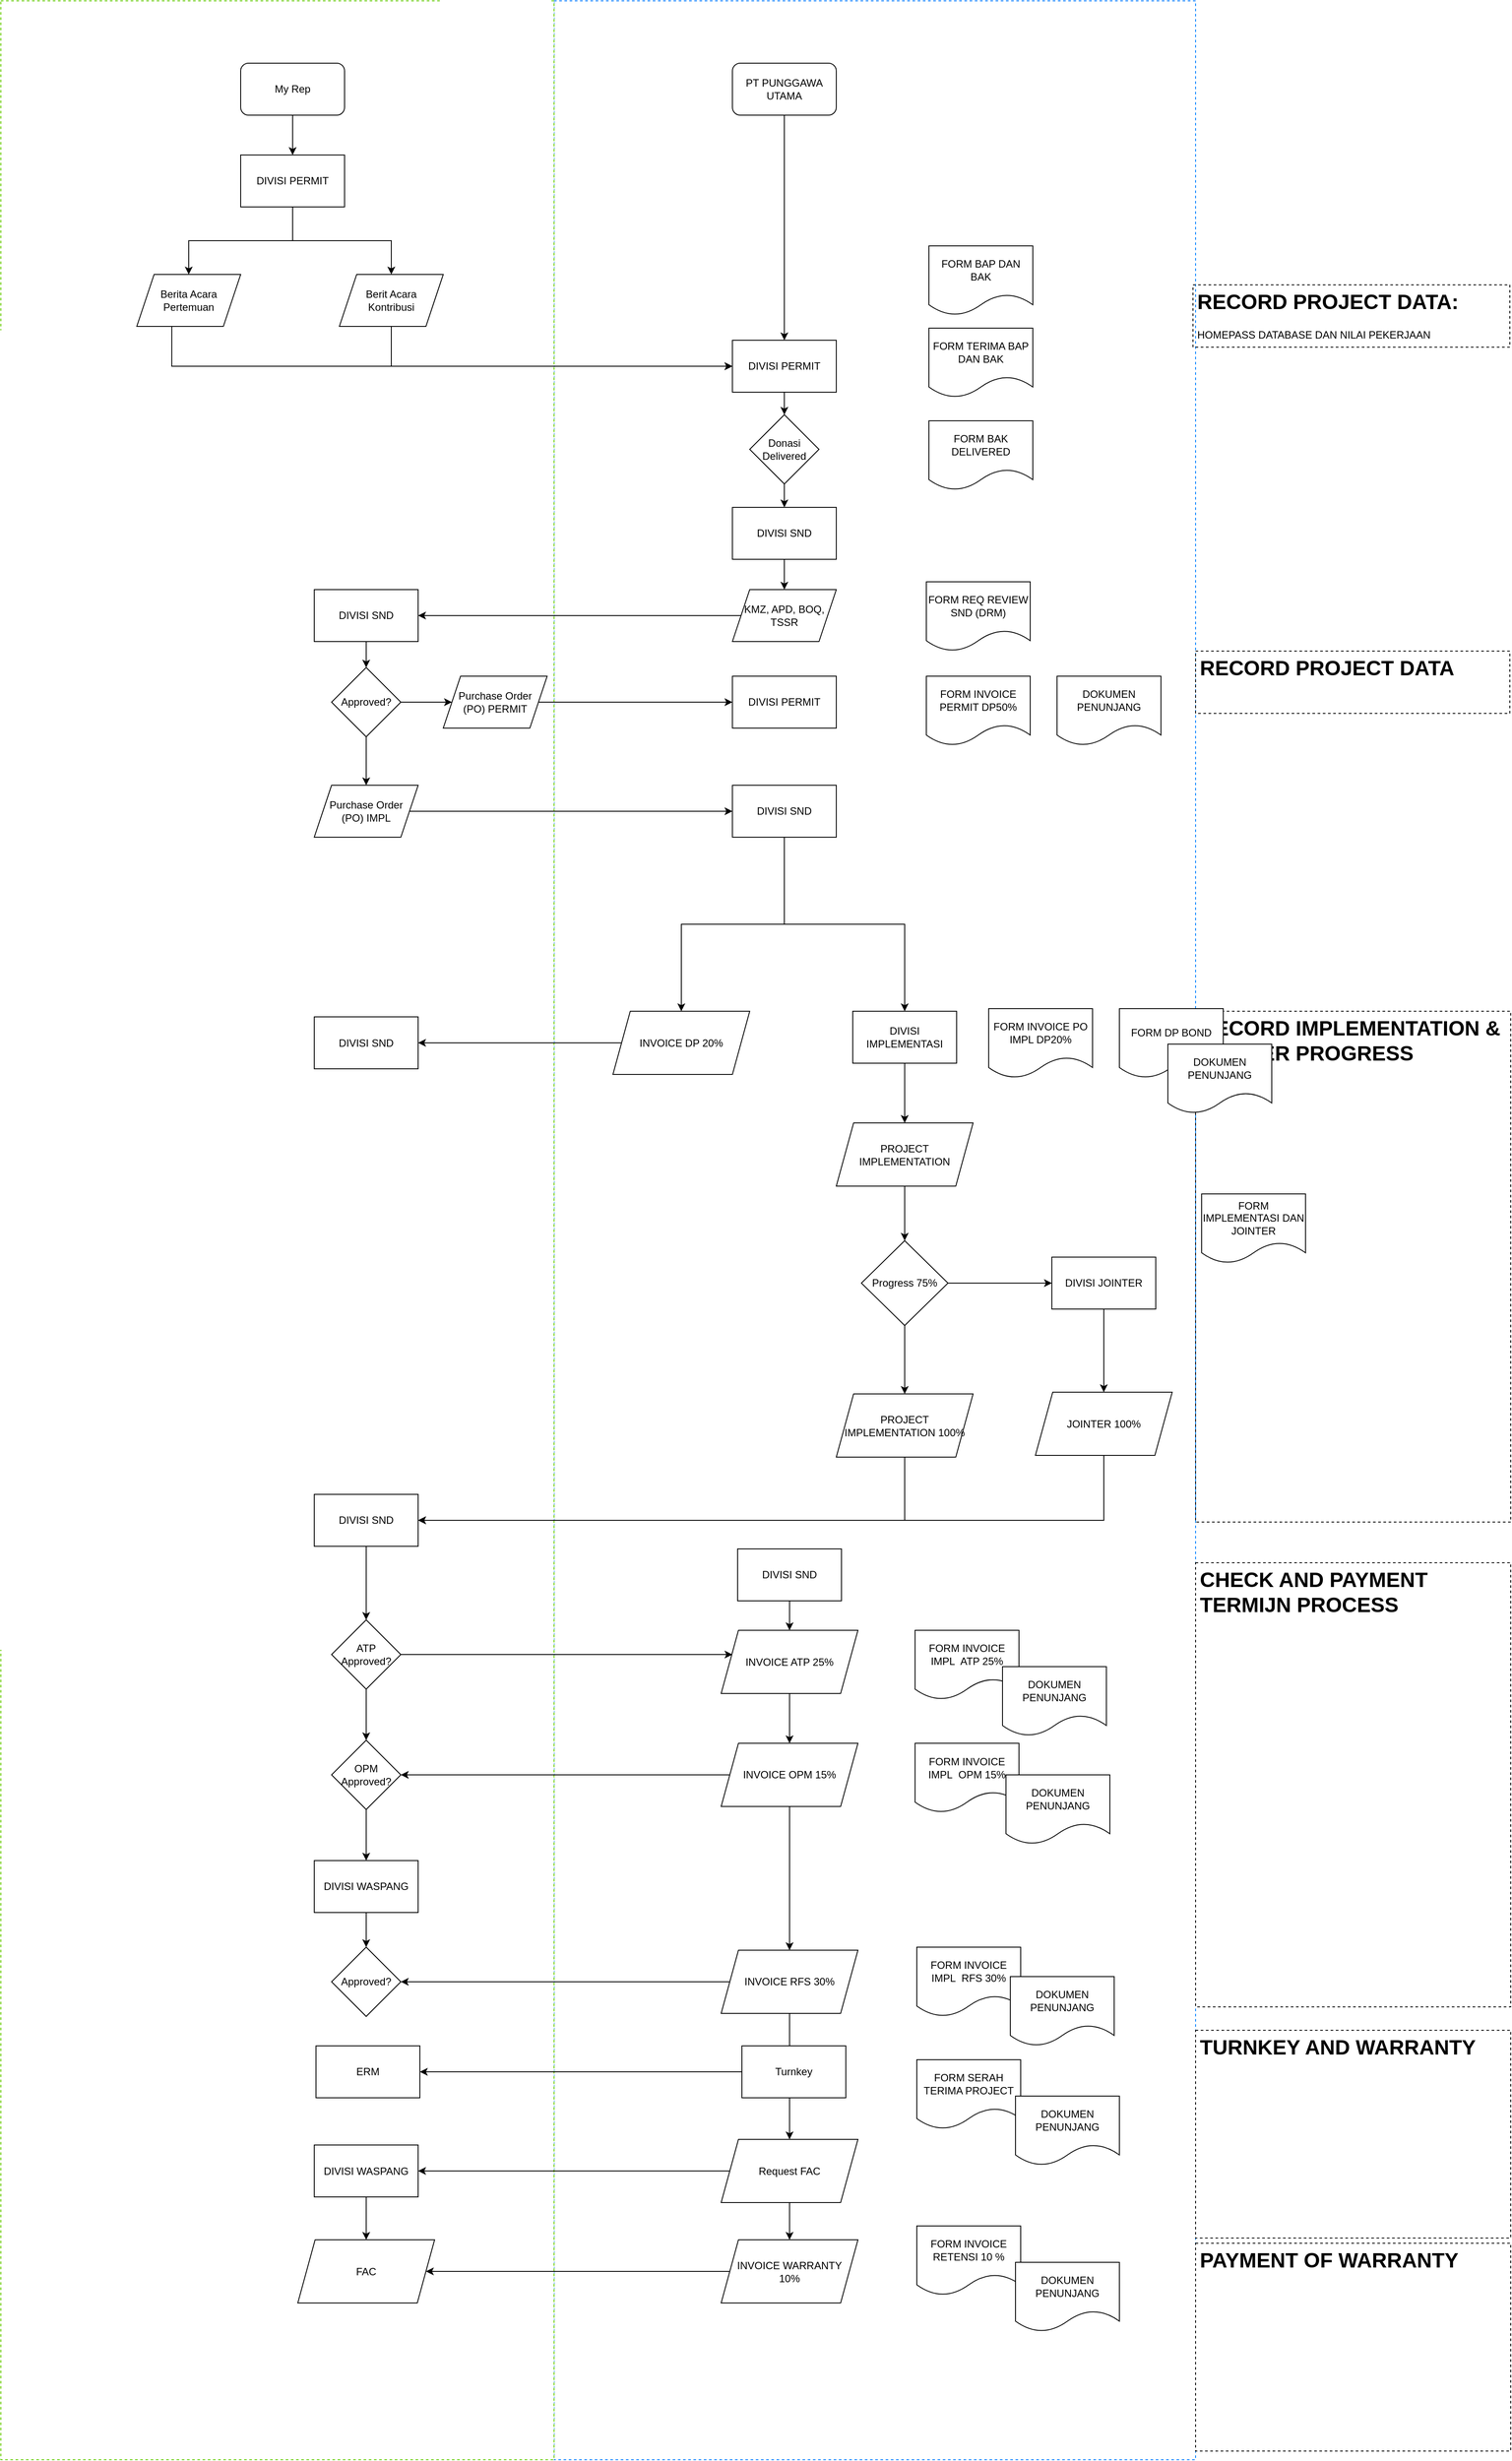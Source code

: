 <mxfile version="20.6.0" type="github">
  <diagram id="zwPZa73-P1lnx8H_J387" name="Halaman-1">
    <mxGraphModel dx="1662" dy="794" grid="0" gridSize="10" guides="1" tooltips="1" connect="1" arrows="1" fold="1" page="1" pageScale="1" pageWidth="3300" pageHeight="4681" math="0" shadow="0">
      <root>
        <mxCell id="0" />
        <mxCell id="1" parent="0" />
        <mxCell id="J3kGW9BiTOBQ8gQxE3yy-112" value="" style="rounded=0;whiteSpace=wrap;html=1;dashed=1;strokeColor=#007FFF;" parent="1" vertex="1">
          <mxGeometry x="1251" y="23" width="741" height="2840" as="geometry" />
        </mxCell>
        <mxCell id="J3kGW9BiTOBQ8gQxE3yy-111" value="" style="rounded=0;whiteSpace=wrap;html=1;dashed=1;strokeColor=#66CC00;" parent="1" vertex="1">
          <mxGeometry x="612" y="23" width="639" height="2840" as="geometry" />
        </mxCell>
        <mxCell id="J3kGW9BiTOBQ8gQxE3yy-14" style="edgeStyle=orthogonalEdgeStyle;rounded=0;orthogonalLoop=1;jettySize=auto;html=1;" parent="1" source="J3kGW9BiTOBQ8gQxE3yy-1" target="J3kGW9BiTOBQ8gQxE3yy-4" edge="1">
          <mxGeometry relative="1" as="geometry" />
        </mxCell>
        <mxCell id="J3kGW9BiTOBQ8gQxE3yy-1" value="My Rep" style="rounded=1;whiteSpace=wrap;html=1;" parent="1" vertex="1">
          <mxGeometry x="889" y="95" width="120" height="60" as="geometry" />
        </mxCell>
        <mxCell id="J3kGW9BiTOBQ8gQxE3yy-20" style="edgeStyle=orthogonalEdgeStyle;rounded=0;orthogonalLoop=1;jettySize=auto;html=1;" parent="1" source="J3kGW9BiTOBQ8gQxE3yy-2" target="J3kGW9BiTOBQ8gQxE3yy-7" edge="1">
          <mxGeometry relative="1" as="geometry" />
        </mxCell>
        <mxCell id="J3kGW9BiTOBQ8gQxE3yy-2" value="PT PUNGGAWA UTAMA" style="rounded=1;whiteSpace=wrap;html=1;" parent="1" vertex="1">
          <mxGeometry x="1457" y="95" width="120" height="60" as="geometry" />
        </mxCell>
        <mxCell id="J3kGW9BiTOBQ8gQxE3yy-12" style="edgeStyle=orthogonalEdgeStyle;rounded=0;orthogonalLoop=1;jettySize=auto;html=1;" parent="1" source="J3kGW9BiTOBQ8gQxE3yy-4" target="J3kGW9BiTOBQ8gQxE3yy-11" edge="1">
          <mxGeometry relative="1" as="geometry" />
        </mxCell>
        <mxCell id="J3kGW9BiTOBQ8gQxE3yy-17" style="edgeStyle=orthogonalEdgeStyle;rounded=0;orthogonalLoop=1;jettySize=auto;html=1;" parent="1" source="J3kGW9BiTOBQ8gQxE3yy-4" target="J3kGW9BiTOBQ8gQxE3yy-16" edge="1">
          <mxGeometry relative="1" as="geometry" />
        </mxCell>
        <mxCell id="J3kGW9BiTOBQ8gQxE3yy-4" value="DIVISI PERMIT" style="rounded=0;whiteSpace=wrap;html=1;" parent="1" vertex="1">
          <mxGeometry x="889" y="201" width="120" height="60" as="geometry" />
        </mxCell>
        <mxCell id="J3kGW9BiTOBQ8gQxE3yy-22" style="edgeStyle=orthogonalEdgeStyle;rounded=0;orthogonalLoop=1;jettySize=auto;html=1;" parent="1" source="J3kGW9BiTOBQ8gQxE3yy-7" target="J3kGW9BiTOBQ8gQxE3yy-21" edge="1">
          <mxGeometry relative="1" as="geometry" />
        </mxCell>
        <mxCell id="J3kGW9BiTOBQ8gQxE3yy-7" value="DIVISI PERMIT" style="rounded=0;whiteSpace=wrap;html=1;" parent="1" vertex="1">
          <mxGeometry x="1457" y="415" width="120" height="60" as="geometry" />
        </mxCell>
        <mxCell id="J3kGW9BiTOBQ8gQxE3yy-25" style="edgeStyle=orthogonalEdgeStyle;rounded=0;orthogonalLoop=1;jettySize=auto;html=1;" parent="1" source="J3kGW9BiTOBQ8gQxE3yy-8" target="J3kGW9BiTOBQ8gQxE3yy-24" edge="1">
          <mxGeometry relative="1" as="geometry" />
        </mxCell>
        <mxCell id="J3kGW9BiTOBQ8gQxE3yy-8" value="DIVISI SND" style="rounded=0;whiteSpace=wrap;html=1;" parent="1" vertex="1">
          <mxGeometry x="1457" y="608" width="120" height="60" as="geometry" />
        </mxCell>
        <mxCell id="J3kGW9BiTOBQ8gQxE3yy-42" style="edgeStyle=orthogonalEdgeStyle;rounded=0;orthogonalLoop=1;jettySize=auto;html=1;" parent="1" edge="1">
          <mxGeometry relative="1" as="geometry">
            <mxPoint x="2358" y="2140" as="sourcePoint" />
          </mxGeometry>
        </mxCell>
        <mxCell id="J3kGW9BiTOBQ8gQxE3yy-18" style="edgeStyle=orthogonalEdgeStyle;rounded=0;orthogonalLoop=1;jettySize=auto;html=1;entryX=0;entryY=0.5;entryDx=0;entryDy=0;exitX=0.337;exitY=0.989;exitDx=0;exitDy=0;exitPerimeter=0;" parent="1" source="J3kGW9BiTOBQ8gQxE3yy-11" target="J3kGW9BiTOBQ8gQxE3yy-7" edge="1">
          <mxGeometry relative="1" as="geometry" />
        </mxCell>
        <mxCell id="J3kGW9BiTOBQ8gQxE3yy-11" value="Berita Acara Pertemuan" style="shape=parallelogram;perimeter=parallelogramPerimeter;whiteSpace=wrap;html=1;fixedSize=1;" parent="1" vertex="1">
          <mxGeometry x="769" y="339" width="120" height="60" as="geometry" />
        </mxCell>
        <mxCell id="J3kGW9BiTOBQ8gQxE3yy-19" style="edgeStyle=orthogonalEdgeStyle;rounded=0;orthogonalLoop=1;jettySize=auto;html=1;entryX=0;entryY=0.5;entryDx=0;entryDy=0;exitX=0.5;exitY=1;exitDx=0;exitDy=0;" parent="1" source="J3kGW9BiTOBQ8gQxE3yy-16" target="J3kGW9BiTOBQ8gQxE3yy-7" edge="1">
          <mxGeometry relative="1" as="geometry" />
        </mxCell>
        <mxCell id="J3kGW9BiTOBQ8gQxE3yy-16" value="Berit Acara&lt;br&gt;Kontribusi" style="shape=parallelogram;perimeter=parallelogramPerimeter;whiteSpace=wrap;html=1;fixedSize=1;" parent="1" vertex="1">
          <mxGeometry x="1003" y="339" width="120" height="60" as="geometry" />
        </mxCell>
        <mxCell id="J3kGW9BiTOBQ8gQxE3yy-23" style="edgeStyle=orthogonalEdgeStyle;rounded=0;orthogonalLoop=1;jettySize=auto;html=1;" parent="1" source="J3kGW9BiTOBQ8gQxE3yy-21" target="J3kGW9BiTOBQ8gQxE3yy-8" edge="1">
          <mxGeometry relative="1" as="geometry" />
        </mxCell>
        <mxCell id="J3kGW9BiTOBQ8gQxE3yy-21" value="Donasi Delivered" style="rhombus;whiteSpace=wrap;html=1;" parent="1" vertex="1">
          <mxGeometry x="1477" y="501" width="80" height="80" as="geometry" />
        </mxCell>
        <mxCell id="J3kGW9BiTOBQ8gQxE3yy-27" style="edgeStyle=orthogonalEdgeStyle;rounded=0;orthogonalLoop=1;jettySize=auto;html=1;" parent="1" source="J3kGW9BiTOBQ8gQxE3yy-24" target="J3kGW9BiTOBQ8gQxE3yy-26" edge="1">
          <mxGeometry relative="1" as="geometry" />
        </mxCell>
        <mxCell id="J3kGW9BiTOBQ8gQxE3yy-24" value="KMZ, APD, BOQ, TSSR" style="shape=parallelogram;perimeter=parallelogramPerimeter;whiteSpace=wrap;html=1;fixedSize=1;" parent="1" vertex="1">
          <mxGeometry x="1457" y="703" width="120" height="60" as="geometry" />
        </mxCell>
        <mxCell id="J3kGW9BiTOBQ8gQxE3yy-30" style="edgeStyle=orthogonalEdgeStyle;rounded=0;orthogonalLoop=1;jettySize=auto;html=1;" parent="1" source="J3kGW9BiTOBQ8gQxE3yy-26" target="J3kGW9BiTOBQ8gQxE3yy-28" edge="1">
          <mxGeometry relative="1" as="geometry" />
        </mxCell>
        <mxCell id="J3kGW9BiTOBQ8gQxE3yy-26" value="DIVISI SND" style="rounded=0;whiteSpace=wrap;html=1;" parent="1" vertex="1">
          <mxGeometry x="974" y="703" width="120" height="60" as="geometry" />
        </mxCell>
        <mxCell id="J3kGW9BiTOBQ8gQxE3yy-31" style="edgeStyle=orthogonalEdgeStyle;rounded=0;orthogonalLoop=1;jettySize=auto;html=1;" parent="1" source="J3kGW9BiTOBQ8gQxE3yy-28" target="J3kGW9BiTOBQ8gQxE3yy-29" edge="1">
          <mxGeometry relative="1" as="geometry" />
        </mxCell>
        <mxCell id="J3kGW9BiTOBQ8gQxE3yy-121" style="edgeStyle=orthogonalEdgeStyle;rounded=0;orthogonalLoop=1;jettySize=auto;html=1;entryX=0;entryY=0.5;entryDx=0;entryDy=0;" parent="1" source="J3kGW9BiTOBQ8gQxE3yy-28" target="J3kGW9BiTOBQ8gQxE3yy-120" edge="1">
          <mxGeometry relative="1" as="geometry" />
        </mxCell>
        <mxCell id="J3kGW9BiTOBQ8gQxE3yy-28" value="Approved?" style="rhombus;whiteSpace=wrap;html=1;" parent="1" vertex="1">
          <mxGeometry x="994" y="793" width="80" height="80" as="geometry" />
        </mxCell>
        <mxCell id="J3kGW9BiTOBQ8gQxE3yy-35" style="edgeStyle=orthogonalEdgeStyle;rounded=0;orthogonalLoop=1;jettySize=auto;html=1;entryX=0;entryY=0.5;entryDx=0;entryDy=0;" parent="1" source="J3kGW9BiTOBQ8gQxE3yy-29" target="J3kGW9BiTOBQ8gQxE3yy-34" edge="1">
          <mxGeometry relative="1" as="geometry" />
        </mxCell>
        <mxCell id="J3kGW9BiTOBQ8gQxE3yy-29" value="Purchase Order&lt;br&gt;(PO) IMPL" style="shape=parallelogram;perimeter=parallelogramPerimeter;whiteSpace=wrap;html=1;fixedSize=1;" parent="1" vertex="1">
          <mxGeometry x="974" y="929" width="120" height="60" as="geometry" />
        </mxCell>
        <mxCell id="J3kGW9BiTOBQ8gQxE3yy-44" style="edgeStyle=orthogonalEdgeStyle;rounded=0;orthogonalLoop=1;jettySize=auto;html=1;" parent="1" source="J3kGW9BiTOBQ8gQxE3yy-34" target="J3kGW9BiTOBQ8gQxE3yy-43" edge="1">
          <mxGeometry relative="1" as="geometry" />
        </mxCell>
        <mxCell id="J3kGW9BiTOBQ8gQxE3yy-50" style="edgeStyle=orthogonalEdgeStyle;rounded=0;orthogonalLoop=1;jettySize=auto;html=1;exitX=0.5;exitY=1;exitDx=0;exitDy=0;" parent="1" source="J3kGW9BiTOBQ8gQxE3yy-34" target="J3kGW9BiTOBQ8gQxE3yy-49" edge="1">
          <mxGeometry relative="1" as="geometry" />
        </mxCell>
        <mxCell id="J3kGW9BiTOBQ8gQxE3yy-34" value="DIVISI SND" style="rounded=0;whiteSpace=wrap;html=1;" parent="1" vertex="1">
          <mxGeometry x="1457" y="929" width="120" height="60" as="geometry" />
        </mxCell>
        <mxCell id="J3kGW9BiTOBQ8gQxE3yy-46" style="edgeStyle=orthogonalEdgeStyle;rounded=0;orthogonalLoop=1;jettySize=auto;html=1;" parent="1" source="J3kGW9BiTOBQ8gQxE3yy-43" target="J3kGW9BiTOBQ8gQxE3yy-45" edge="1">
          <mxGeometry relative="1" as="geometry" />
        </mxCell>
        <mxCell id="J3kGW9BiTOBQ8gQxE3yy-43" value="INVOICE DP 20%" style="shape=parallelogram;perimeter=parallelogramPerimeter;whiteSpace=wrap;html=1;fixedSize=1;" parent="1" vertex="1">
          <mxGeometry x="1319" y="1190" width="158" height="73" as="geometry" />
        </mxCell>
        <mxCell id="J3kGW9BiTOBQ8gQxE3yy-45" value="DIVISI SND" style="rounded=0;whiteSpace=wrap;html=1;" parent="1" vertex="1">
          <mxGeometry x="974" y="1196.5" width="120" height="60" as="geometry" />
        </mxCell>
        <mxCell id="J3kGW9BiTOBQ8gQxE3yy-54" style="edgeStyle=orthogonalEdgeStyle;rounded=0;orthogonalLoop=1;jettySize=auto;html=1;" parent="1" source="J3kGW9BiTOBQ8gQxE3yy-49" target="J3kGW9BiTOBQ8gQxE3yy-53" edge="1">
          <mxGeometry relative="1" as="geometry" />
        </mxCell>
        <mxCell id="J3kGW9BiTOBQ8gQxE3yy-49" value="DIVISI IMPLEMENTASI" style="rounded=0;whiteSpace=wrap;html=1;" parent="1" vertex="1">
          <mxGeometry x="1596" y="1190" width="120" height="60" as="geometry" />
        </mxCell>
        <mxCell id="J3kGW9BiTOBQ8gQxE3yy-56" style="edgeStyle=orthogonalEdgeStyle;rounded=0;orthogonalLoop=1;jettySize=auto;html=1;" parent="1" source="J3kGW9BiTOBQ8gQxE3yy-53" target="J3kGW9BiTOBQ8gQxE3yy-55" edge="1">
          <mxGeometry relative="1" as="geometry" />
        </mxCell>
        <mxCell id="J3kGW9BiTOBQ8gQxE3yy-53" value="PROJECT IMPLEMENTATION" style="shape=parallelogram;perimeter=parallelogramPerimeter;whiteSpace=wrap;html=1;fixedSize=1;" parent="1" vertex="1">
          <mxGeometry x="1577" y="1319" width="158" height="73" as="geometry" />
        </mxCell>
        <mxCell id="J3kGW9BiTOBQ8gQxE3yy-58" style="edgeStyle=orthogonalEdgeStyle;rounded=0;orthogonalLoop=1;jettySize=auto;html=1;" parent="1" source="J3kGW9BiTOBQ8gQxE3yy-55" target="J3kGW9BiTOBQ8gQxE3yy-57" edge="1">
          <mxGeometry relative="1" as="geometry" />
        </mxCell>
        <mxCell id="J3kGW9BiTOBQ8gQxE3yy-62" value="" style="edgeStyle=orthogonalEdgeStyle;rounded=0;orthogonalLoop=1;jettySize=auto;html=1;" parent="1" source="J3kGW9BiTOBQ8gQxE3yy-55" target="J3kGW9BiTOBQ8gQxE3yy-61" edge="1">
          <mxGeometry relative="1" as="geometry" />
        </mxCell>
        <mxCell id="J3kGW9BiTOBQ8gQxE3yy-55" value="Progress 75%" style="rhombus;whiteSpace=wrap;html=1;" parent="1" vertex="1">
          <mxGeometry x="1606" y="1455" width="100" height="98" as="geometry" />
        </mxCell>
        <mxCell id="J3kGW9BiTOBQ8gQxE3yy-64" style="edgeStyle=orthogonalEdgeStyle;rounded=0;orthogonalLoop=1;jettySize=auto;html=1;" parent="1" source="J3kGW9BiTOBQ8gQxE3yy-57" target="J3kGW9BiTOBQ8gQxE3yy-63" edge="1">
          <mxGeometry relative="1" as="geometry" />
        </mxCell>
        <mxCell id="J3kGW9BiTOBQ8gQxE3yy-57" value="DIVISI JOINTER" style="rounded=0;whiteSpace=wrap;html=1;" parent="1" vertex="1">
          <mxGeometry x="1826" y="1474" width="120" height="60" as="geometry" />
        </mxCell>
        <mxCell id="J3kGW9BiTOBQ8gQxE3yy-66" style="edgeStyle=orthogonalEdgeStyle;rounded=0;orthogonalLoop=1;jettySize=auto;html=1;entryX=1;entryY=0.5;entryDx=0;entryDy=0;exitX=0.5;exitY=1;exitDx=0;exitDy=0;" parent="1" source="J3kGW9BiTOBQ8gQxE3yy-61" target="J3kGW9BiTOBQ8gQxE3yy-65" edge="1">
          <mxGeometry relative="1" as="geometry" />
        </mxCell>
        <mxCell id="J3kGW9BiTOBQ8gQxE3yy-61" value="PROJECT IMPLEMENTATION 100%" style="shape=parallelogram;perimeter=parallelogramPerimeter;whiteSpace=wrap;html=1;fixedSize=1;" parent="1" vertex="1">
          <mxGeometry x="1577" y="1632" width="158" height="73" as="geometry" />
        </mxCell>
        <mxCell id="J3kGW9BiTOBQ8gQxE3yy-67" style="edgeStyle=orthogonalEdgeStyle;rounded=0;orthogonalLoop=1;jettySize=auto;html=1;entryX=1;entryY=0.5;entryDx=0;entryDy=0;exitX=0.5;exitY=1;exitDx=0;exitDy=0;" parent="1" source="J3kGW9BiTOBQ8gQxE3yy-63" target="J3kGW9BiTOBQ8gQxE3yy-65" edge="1">
          <mxGeometry relative="1" as="geometry" />
        </mxCell>
        <mxCell id="J3kGW9BiTOBQ8gQxE3yy-63" value="JOINTER 100%" style="shape=parallelogram;perimeter=parallelogramPerimeter;whiteSpace=wrap;html=1;fixedSize=1;" parent="1" vertex="1">
          <mxGeometry x="1807" y="1630" width="158" height="73" as="geometry" />
        </mxCell>
        <mxCell id="J3kGW9BiTOBQ8gQxE3yy-69" style="edgeStyle=orthogonalEdgeStyle;rounded=0;orthogonalLoop=1;jettySize=auto;html=1;" parent="1" source="J3kGW9BiTOBQ8gQxE3yy-65" target="J3kGW9BiTOBQ8gQxE3yy-68" edge="1">
          <mxGeometry relative="1" as="geometry" />
        </mxCell>
        <mxCell id="J3kGW9BiTOBQ8gQxE3yy-65" value="DIVISI SND" style="rounded=0;whiteSpace=wrap;html=1;" parent="1" vertex="1">
          <mxGeometry x="974" y="1748" width="120" height="60" as="geometry" />
        </mxCell>
        <mxCell id="J3kGW9BiTOBQ8gQxE3yy-73" style="edgeStyle=orthogonalEdgeStyle;rounded=0;orthogonalLoop=1;jettySize=auto;html=1;" parent="1" source="J3kGW9BiTOBQ8gQxE3yy-68" edge="1">
          <mxGeometry relative="1" as="geometry">
            <mxPoint x="1457" y="1933" as="targetPoint" />
          </mxGeometry>
        </mxCell>
        <mxCell id="J3kGW9BiTOBQ8gQxE3yy-82" style="edgeStyle=orthogonalEdgeStyle;rounded=0;orthogonalLoop=1;jettySize=auto;html=1;" parent="1" source="J3kGW9BiTOBQ8gQxE3yy-68" target="J3kGW9BiTOBQ8gQxE3yy-81" edge="1">
          <mxGeometry relative="1" as="geometry" />
        </mxCell>
        <mxCell id="J3kGW9BiTOBQ8gQxE3yy-68" value="ATP&lt;br&gt;Approved?" style="rhombus;whiteSpace=wrap;html=1;" parent="1" vertex="1">
          <mxGeometry x="994" y="1893" width="80" height="80" as="geometry" />
        </mxCell>
        <mxCell id="J3kGW9BiTOBQ8gQxE3yy-85" style="edgeStyle=orthogonalEdgeStyle;rounded=0;orthogonalLoop=1;jettySize=auto;html=1;" parent="1" source="J3kGW9BiTOBQ8gQxE3yy-79" target="J3kGW9BiTOBQ8gQxE3yy-84" edge="1">
          <mxGeometry relative="1" as="geometry" />
        </mxCell>
        <mxCell id="J3kGW9BiTOBQ8gQxE3yy-79" value="DIVISI WASPANG" style="rounded=0;whiteSpace=wrap;html=1;" parent="1" vertex="1">
          <mxGeometry x="974" y="2171" width="120" height="60" as="geometry" />
        </mxCell>
        <mxCell id="J3kGW9BiTOBQ8gQxE3yy-83" style="edgeStyle=orthogonalEdgeStyle;rounded=0;orthogonalLoop=1;jettySize=auto;html=1;" parent="1" source="J3kGW9BiTOBQ8gQxE3yy-81" target="J3kGW9BiTOBQ8gQxE3yy-79" edge="1">
          <mxGeometry relative="1" as="geometry" />
        </mxCell>
        <mxCell id="J3kGW9BiTOBQ8gQxE3yy-81" value="OPM&lt;br&gt;Approved?" style="rhombus;whiteSpace=wrap;html=1;" parent="1" vertex="1">
          <mxGeometry x="994" y="2032" width="80" height="80" as="geometry" />
        </mxCell>
        <mxCell id="J3kGW9BiTOBQ8gQxE3yy-84" value="Approved?" style="rhombus;whiteSpace=wrap;html=1;" parent="1" vertex="1">
          <mxGeometry x="994" y="2271" width="80" height="80" as="geometry" />
        </mxCell>
        <mxCell id="J3kGW9BiTOBQ8gQxE3yy-91" style="edgeStyle=orthogonalEdgeStyle;rounded=0;orthogonalLoop=1;jettySize=auto;html=1;" parent="1" source="J3kGW9BiTOBQ8gQxE3yy-87" target="J3kGW9BiTOBQ8gQxE3yy-90" edge="1">
          <mxGeometry relative="1" as="geometry" />
        </mxCell>
        <mxCell id="J3kGW9BiTOBQ8gQxE3yy-87" value="INVOICE ATP 25%" style="shape=parallelogram;perimeter=parallelogramPerimeter;whiteSpace=wrap;html=1;fixedSize=1;" parent="1" vertex="1">
          <mxGeometry x="1444" y="1905" width="158" height="73" as="geometry" />
        </mxCell>
        <mxCell id="J3kGW9BiTOBQ8gQxE3yy-89" style="edgeStyle=orthogonalEdgeStyle;rounded=0;orthogonalLoop=1;jettySize=auto;html=1;" parent="1" source="J3kGW9BiTOBQ8gQxE3yy-88" target="J3kGW9BiTOBQ8gQxE3yy-87" edge="1">
          <mxGeometry relative="1" as="geometry" />
        </mxCell>
        <mxCell id="J3kGW9BiTOBQ8gQxE3yy-88" value="DIVISI SND" style="rounded=0;whiteSpace=wrap;html=1;" parent="1" vertex="1">
          <mxGeometry x="1463" y="1811" width="120" height="60" as="geometry" />
        </mxCell>
        <mxCell id="J3kGW9BiTOBQ8gQxE3yy-92" style="edgeStyle=orthogonalEdgeStyle;rounded=0;orthogonalLoop=1;jettySize=auto;html=1;entryX=1;entryY=0.5;entryDx=0;entryDy=0;" parent="1" source="J3kGW9BiTOBQ8gQxE3yy-90" target="J3kGW9BiTOBQ8gQxE3yy-81" edge="1">
          <mxGeometry relative="1" as="geometry" />
        </mxCell>
        <mxCell id="J3kGW9BiTOBQ8gQxE3yy-94" style="edgeStyle=orthogonalEdgeStyle;rounded=0;orthogonalLoop=1;jettySize=auto;html=1;" parent="1" source="J3kGW9BiTOBQ8gQxE3yy-90" target="J3kGW9BiTOBQ8gQxE3yy-93" edge="1">
          <mxGeometry relative="1" as="geometry" />
        </mxCell>
        <mxCell id="J3kGW9BiTOBQ8gQxE3yy-90" value="INVOICE OPM 15%" style="shape=parallelogram;perimeter=parallelogramPerimeter;whiteSpace=wrap;html=1;fixedSize=1;" parent="1" vertex="1">
          <mxGeometry x="1444" y="2035.5" width="158" height="73" as="geometry" />
        </mxCell>
        <mxCell id="J3kGW9BiTOBQ8gQxE3yy-95" style="edgeStyle=orthogonalEdgeStyle;rounded=0;orthogonalLoop=1;jettySize=auto;html=1;entryX=1;entryY=0.5;entryDx=0;entryDy=0;" parent="1" source="J3kGW9BiTOBQ8gQxE3yy-93" target="J3kGW9BiTOBQ8gQxE3yy-84" edge="1">
          <mxGeometry relative="1" as="geometry" />
        </mxCell>
        <mxCell id="J3kGW9BiTOBQ8gQxE3yy-99" style="edgeStyle=orthogonalEdgeStyle;rounded=0;orthogonalLoop=1;jettySize=auto;html=1;" parent="1" source="J3kGW9BiTOBQ8gQxE3yy-93" target="J3kGW9BiTOBQ8gQxE3yy-97" edge="1">
          <mxGeometry relative="1" as="geometry" />
        </mxCell>
        <mxCell id="J3kGW9BiTOBQ8gQxE3yy-93" value="INVOICE RFS 30%" style="shape=parallelogram;perimeter=parallelogramPerimeter;whiteSpace=wrap;html=1;fixedSize=1;" parent="1" vertex="1">
          <mxGeometry x="1444" y="2274.5" width="158" height="73" as="geometry" />
        </mxCell>
        <mxCell id="J3kGW9BiTOBQ8gQxE3yy-100" style="edgeStyle=orthogonalEdgeStyle;rounded=0;orthogonalLoop=1;jettySize=auto;html=1;" parent="1" source="J3kGW9BiTOBQ8gQxE3yy-97" target="J3kGW9BiTOBQ8gQxE3yy-98" edge="1">
          <mxGeometry relative="1" as="geometry" />
        </mxCell>
        <mxCell id="J3kGW9BiTOBQ8gQxE3yy-105" style="edgeStyle=orthogonalEdgeStyle;rounded=0;orthogonalLoop=1;jettySize=auto;html=1;entryX=0.5;entryY=0;entryDx=0;entryDy=0;" parent="1" source="J3kGW9BiTOBQ8gQxE3yy-97" target="J3kGW9BiTOBQ8gQxE3yy-103" edge="1">
          <mxGeometry relative="1" as="geometry" />
        </mxCell>
        <mxCell id="J3kGW9BiTOBQ8gQxE3yy-97" value="Request FAC" style="shape=parallelogram;perimeter=parallelogramPerimeter;whiteSpace=wrap;html=1;fixedSize=1;" parent="1" vertex="1">
          <mxGeometry x="1444" y="2493" width="158" height="73" as="geometry" />
        </mxCell>
        <mxCell id="J3kGW9BiTOBQ8gQxE3yy-102" style="edgeStyle=orthogonalEdgeStyle;rounded=0;orthogonalLoop=1;jettySize=auto;html=1;" parent="1" source="J3kGW9BiTOBQ8gQxE3yy-98" target="J3kGW9BiTOBQ8gQxE3yy-101" edge="1">
          <mxGeometry relative="1" as="geometry" />
        </mxCell>
        <mxCell id="J3kGW9BiTOBQ8gQxE3yy-98" value="DIVISI WASPANG" style="rounded=0;whiteSpace=wrap;html=1;" parent="1" vertex="1">
          <mxGeometry x="974" y="2499.5" width="120" height="60" as="geometry" />
        </mxCell>
        <mxCell id="J3kGW9BiTOBQ8gQxE3yy-101" value="FAC" style="shape=parallelogram;perimeter=parallelogramPerimeter;whiteSpace=wrap;html=1;fixedSize=1;" parent="1" vertex="1">
          <mxGeometry x="955" y="2609" width="158" height="73" as="geometry" />
        </mxCell>
        <mxCell id="J3kGW9BiTOBQ8gQxE3yy-104" style="edgeStyle=orthogonalEdgeStyle;rounded=0;orthogonalLoop=1;jettySize=auto;html=1;exitX=0;exitY=0.5;exitDx=0;exitDy=0;" parent="1" source="J3kGW9BiTOBQ8gQxE3yy-103" target="J3kGW9BiTOBQ8gQxE3yy-101" edge="1">
          <mxGeometry relative="1" as="geometry" />
        </mxCell>
        <mxCell id="J3kGW9BiTOBQ8gQxE3yy-103" value="INVOICE WARRANTY&lt;br&gt;10%" style="shape=parallelogram;perimeter=parallelogramPerimeter;whiteSpace=wrap;html=1;fixedSize=1;" parent="1" vertex="1">
          <mxGeometry x="1444" y="2609" width="158" height="73" as="geometry" />
        </mxCell>
        <mxCell id="J3kGW9BiTOBQ8gQxE3yy-110" style="edgeStyle=orthogonalEdgeStyle;rounded=0;orthogonalLoop=1;jettySize=auto;html=1;" parent="1" source="J3kGW9BiTOBQ8gQxE3yy-108" target="J3kGW9BiTOBQ8gQxE3yy-109" edge="1">
          <mxGeometry relative="1" as="geometry" />
        </mxCell>
        <mxCell id="J3kGW9BiTOBQ8gQxE3yy-108" value="Turnkey" style="rounded=0;whiteSpace=wrap;html=1;" parent="1" vertex="1">
          <mxGeometry x="1468" y="2385" width="120" height="60" as="geometry" />
        </mxCell>
        <mxCell id="J3kGW9BiTOBQ8gQxE3yy-109" value="ERM" style="rounded=0;whiteSpace=wrap;html=1;" parent="1" vertex="1">
          <mxGeometry x="976" y="2385" width="120" height="60" as="geometry" />
        </mxCell>
        <mxCell id="J3kGW9BiTOBQ8gQxE3yy-113" value="&lt;h1&gt;RECORD PROJECT DATA:&lt;/h1&gt;&lt;div&gt;HOMEPASS DATABASE DAN NILAI PEKERJAAN&lt;/div&gt;" style="text;html=1;strokeColor=default;fillColor=none;spacing=5;spacingTop=-20;whiteSpace=wrap;overflow=hidden;rounded=0;dashed=1;" parent="1" vertex="1">
          <mxGeometry x="1989" y="351" width="366" height="72" as="geometry" />
        </mxCell>
        <mxCell id="J3kGW9BiTOBQ8gQxE3yy-115" value="&lt;h1&gt;RECORD PROJECT DATA&lt;/h1&gt;" style="text;html=1;strokeColor=default;fillColor=none;spacing=5;spacingTop=-20;whiteSpace=wrap;overflow=hidden;rounded=0;dashed=1;" parent="1" vertex="1">
          <mxGeometry x="1992" y="774" width="363" height="72" as="geometry" />
        </mxCell>
        <mxCell id="J3kGW9BiTOBQ8gQxE3yy-116" value="&lt;h1&gt;RECORD IMPLEMENTATION &amp;amp; JOINTER PROGRESS&lt;/h1&gt;" style="text;html=1;strokeColor=default;fillColor=none;spacing=5;spacingTop=-20;whiteSpace=wrap;overflow=hidden;rounded=0;dashed=1;" parent="1" vertex="1">
          <mxGeometry x="1992" y="1190" width="364" height="590" as="geometry" />
        </mxCell>
        <mxCell id="J3kGW9BiTOBQ8gQxE3yy-117" value="&lt;h1&gt;CHECK AND PAYMENT TERMIJN PROCESS&lt;/h1&gt;" style="text;html=1;strokeColor=default;fillColor=none;spacing=5;spacingTop=-20;whiteSpace=wrap;overflow=hidden;rounded=0;dashed=1;" parent="1" vertex="1">
          <mxGeometry x="1992" y="1827" width="364" height="513" as="geometry" />
        </mxCell>
        <mxCell id="J3kGW9BiTOBQ8gQxE3yy-118" value="&lt;h1&gt;TURNKEY AND WARRANTY&lt;/h1&gt;" style="text;html=1;strokeColor=default;fillColor=none;spacing=5;spacingTop=-20;whiteSpace=wrap;overflow=hidden;rounded=0;dashed=1;" parent="1" vertex="1">
          <mxGeometry x="1992" y="2367" width="364" height="240" as="geometry" />
        </mxCell>
        <mxCell id="J3kGW9BiTOBQ8gQxE3yy-119" value="&lt;h1&gt;PAYMENT OF WARRANTY&lt;/h1&gt;" style="text;html=1;strokeColor=default;fillColor=none;spacing=5;spacingTop=-20;whiteSpace=wrap;overflow=hidden;rounded=0;dashed=1;" parent="1" vertex="1">
          <mxGeometry x="1992" y="2613" width="364" height="240" as="geometry" />
        </mxCell>
        <mxCell id="J3kGW9BiTOBQ8gQxE3yy-123" style="edgeStyle=orthogonalEdgeStyle;rounded=0;orthogonalLoop=1;jettySize=auto;html=1;" parent="1" source="J3kGW9BiTOBQ8gQxE3yy-120" target="J3kGW9BiTOBQ8gQxE3yy-122" edge="1">
          <mxGeometry relative="1" as="geometry" />
        </mxCell>
        <mxCell id="J3kGW9BiTOBQ8gQxE3yy-120" value="Purchase Order&lt;br&gt;(PO) PERMIT" style="shape=parallelogram;perimeter=parallelogramPerimeter;whiteSpace=wrap;html=1;fixedSize=1;" parent="1" vertex="1">
          <mxGeometry x="1123" y="803" width="120" height="60" as="geometry" />
        </mxCell>
        <mxCell id="J3kGW9BiTOBQ8gQxE3yy-122" value="DIVISI PERMIT" style="rounded=0;whiteSpace=wrap;html=1;" parent="1" vertex="1">
          <mxGeometry x="1457" y="803" width="120" height="60" as="geometry" />
        </mxCell>
        <mxCell id="DRk-tGTRBeiVjUCc2vSS-1" value="FORM BAP DAN BAK" style="shape=document;whiteSpace=wrap;html=1;boundedLbl=1;" vertex="1" parent="1">
          <mxGeometry x="1684" y="306" width="120" height="80" as="geometry" />
        </mxCell>
        <mxCell id="DRk-tGTRBeiVjUCc2vSS-2" value="FORM TERIMA BAP DAN BAK" style="shape=document;whiteSpace=wrap;html=1;boundedLbl=1;" vertex="1" parent="1">
          <mxGeometry x="1684" y="401" width="120" height="80" as="geometry" />
        </mxCell>
        <mxCell id="DRk-tGTRBeiVjUCc2vSS-3" value="FORM BAK DELIVERED" style="shape=document;whiteSpace=wrap;html=1;boundedLbl=1;" vertex="1" parent="1">
          <mxGeometry x="1684" y="508" width="120" height="80" as="geometry" />
        </mxCell>
        <mxCell id="DRk-tGTRBeiVjUCc2vSS-4" value="FORM REQ REVIEW SND (DRM)" style="shape=document;whiteSpace=wrap;html=1;boundedLbl=1;" vertex="1" parent="1">
          <mxGeometry x="1681" y="694" width="120" height="80" as="geometry" />
        </mxCell>
        <mxCell id="DRk-tGTRBeiVjUCc2vSS-5" value="FORM INVOICE PERMIT DP50%" style="shape=document;whiteSpace=wrap;html=1;boundedLbl=1;" vertex="1" parent="1">
          <mxGeometry x="1681" y="803" width="120" height="80" as="geometry" />
        </mxCell>
        <mxCell id="DRk-tGTRBeiVjUCc2vSS-6" value="FORM INVOICE PO IMPL DP20%" style="shape=document;whiteSpace=wrap;html=1;boundedLbl=1;" vertex="1" parent="1">
          <mxGeometry x="1753" y="1187" width="120" height="80" as="geometry" />
        </mxCell>
        <mxCell id="DRk-tGTRBeiVjUCc2vSS-7" value="DOKUMEN PENUNJANG" style="shape=document;whiteSpace=wrap;html=1;boundedLbl=1;" vertex="1" parent="1">
          <mxGeometry x="1832" y="803" width="120" height="80" as="geometry" />
        </mxCell>
        <mxCell id="DRk-tGTRBeiVjUCc2vSS-8" value="FORM DP BOND" style="shape=document;whiteSpace=wrap;html=1;boundedLbl=1;" vertex="1" parent="1">
          <mxGeometry x="1904" y="1187" width="120" height="80" as="geometry" />
        </mxCell>
        <mxCell id="DRk-tGTRBeiVjUCc2vSS-9" value="DOKUMEN PENUNJANG" style="shape=document;whiteSpace=wrap;html=1;boundedLbl=1;" vertex="1" parent="1">
          <mxGeometry x="1960" y="1228" width="120" height="80" as="geometry" />
        </mxCell>
        <mxCell id="DRk-tGTRBeiVjUCc2vSS-10" value="FORM IMPLEMENTASI DAN JOINTER" style="shape=document;whiteSpace=wrap;html=1;boundedLbl=1;" vertex="1" parent="1">
          <mxGeometry x="1999" y="1401" width="120" height="80" as="geometry" />
        </mxCell>
        <mxCell id="DRk-tGTRBeiVjUCc2vSS-11" value="FORM INVOICE IMPL&amp;nbsp; ATP 25%" style="shape=document;whiteSpace=wrap;html=1;boundedLbl=1;" vertex="1" parent="1">
          <mxGeometry x="1668" y="1905" width="120" height="80" as="geometry" />
        </mxCell>
        <mxCell id="DRk-tGTRBeiVjUCc2vSS-12" value="DOKUMEN PENUNJANG" style="shape=document;whiteSpace=wrap;html=1;boundedLbl=1;" vertex="1" parent="1">
          <mxGeometry x="1769" y="1947" width="120" height="80" as="geometry" />
        </mxCell>
        <mxCell id="DRk-tGTRBeiVjUCc2vSS-13" value="FORM INVOICE IMPL&amp;nbsp; OPM 15%" style="shape=document;whiteSpace=wrap;html=1;boundedLbl=1;" vertex="1" parent="1">
          <mxGeometry x="1668" y="2035.5" width="120" height="80" as="geometry" />
        </mxCell>
        <mxCell id="DRk-tGTRBeiVjUCc2vSS-14" value="DOKUMEN PENUNJANG" style="shape=document;whiteSpace=wrap;html=1;boundedLbl=1;" vertex="1" parent="1">
          <mxGeometry x="1773" y="2072" width="120" height="80" as="geometry" />
        </mxCell>
        <mxCell id="DRk-tGTRBeiVjUCc2vSS-15" value="FORM INVOICE IMPL&amp;nbsp; RFS 30%" style="shape=document;whiteSpace=wrap;html=1;boundedLbl=1;" vertex="1" parent="1">
          <mxGeometry x="1670" y="2271" width="120" height="80" as="geometry" />
        </mxCell>
        <mxCell id="DRk-tGTRBeiVjUCc2vSS-16" value="DOKUMEN PENUNJANG" style="shape=document;whiteSpace=wrap;html=1;boundedLbl=1;" vertex="1" parent="1">
          <mxGeometry x="1778" y="2305" width="120" height="80" as="geometry" />
        </mxCell>
        <mxCell id="DRk-tGTRBeiVjUCc2vSS-17" value="FORM&amp;nbsp;SERAH TERIMA PROJECT" style="shape=document;whiteSpace=wrap;html=1;boundedLbl=1;" vertex="1" parent="1">
          <mxGeometry x="1670" y="2401" width="120" height="80" as="geometry" />
        </mxCell>
        <mxCell id="DRk-tGTRBeiVjUCc2vSS-18" value="DOKUMEN PENUNJANG" style="shape=document;whiteSpace=wrap;html=1;boundedLbl=1;" vertex="1" parent="1">
          <mxGeometry x="1784" y="2443" width="120" height="80" as="geometry" />
        </mxCell>
        <mxCell id="DRk-tGTRBeiVjUCc2vSS-19" value="FORM&amp;nbsp;INVOICE RETENSI 10 %" style="shape=document;whiteSpace=wrap;html=1;boundedLbl=1;" vertex="1" parent="1">
          <mxGeometry x="1670" y="2593" width="120" height="80" as="geometry" />
        </mxCell>
        <mxCell id="DRk-tGTRBeiVjUCc2vSS-20" value="DOKUMEN PENUNJANG" style="shape=document;whiteSpace=wrap;html=1;boundedLbl=1;" vertex="1" parent="1">
          <mxGeometry x="1784" y="2635" width="120" height="80" as="geometry" />
        </mxCell>
      </root>
    </mxGraphModel>
  </diagram>
</mxfile>
